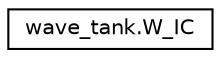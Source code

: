 digraph "Graphical Class Hierarchy"
{
 // LATEX_PDF_SIZE
  edge [fontname="Helvetica",fontsize="10",labelfontname="Helvetica",labelfontsize="10"];
  node [fontname="Helvetica",fontsize="10",shape=record];
  rankdir="LR";
  Node0 [label="wave_tank.W_IC",height=0.2,width=0.4,color="black", fillcolor="white", style="filled",URL="$d7/de6/classwave__tank_1_1W__IC.html",tooltip=" "];
}
